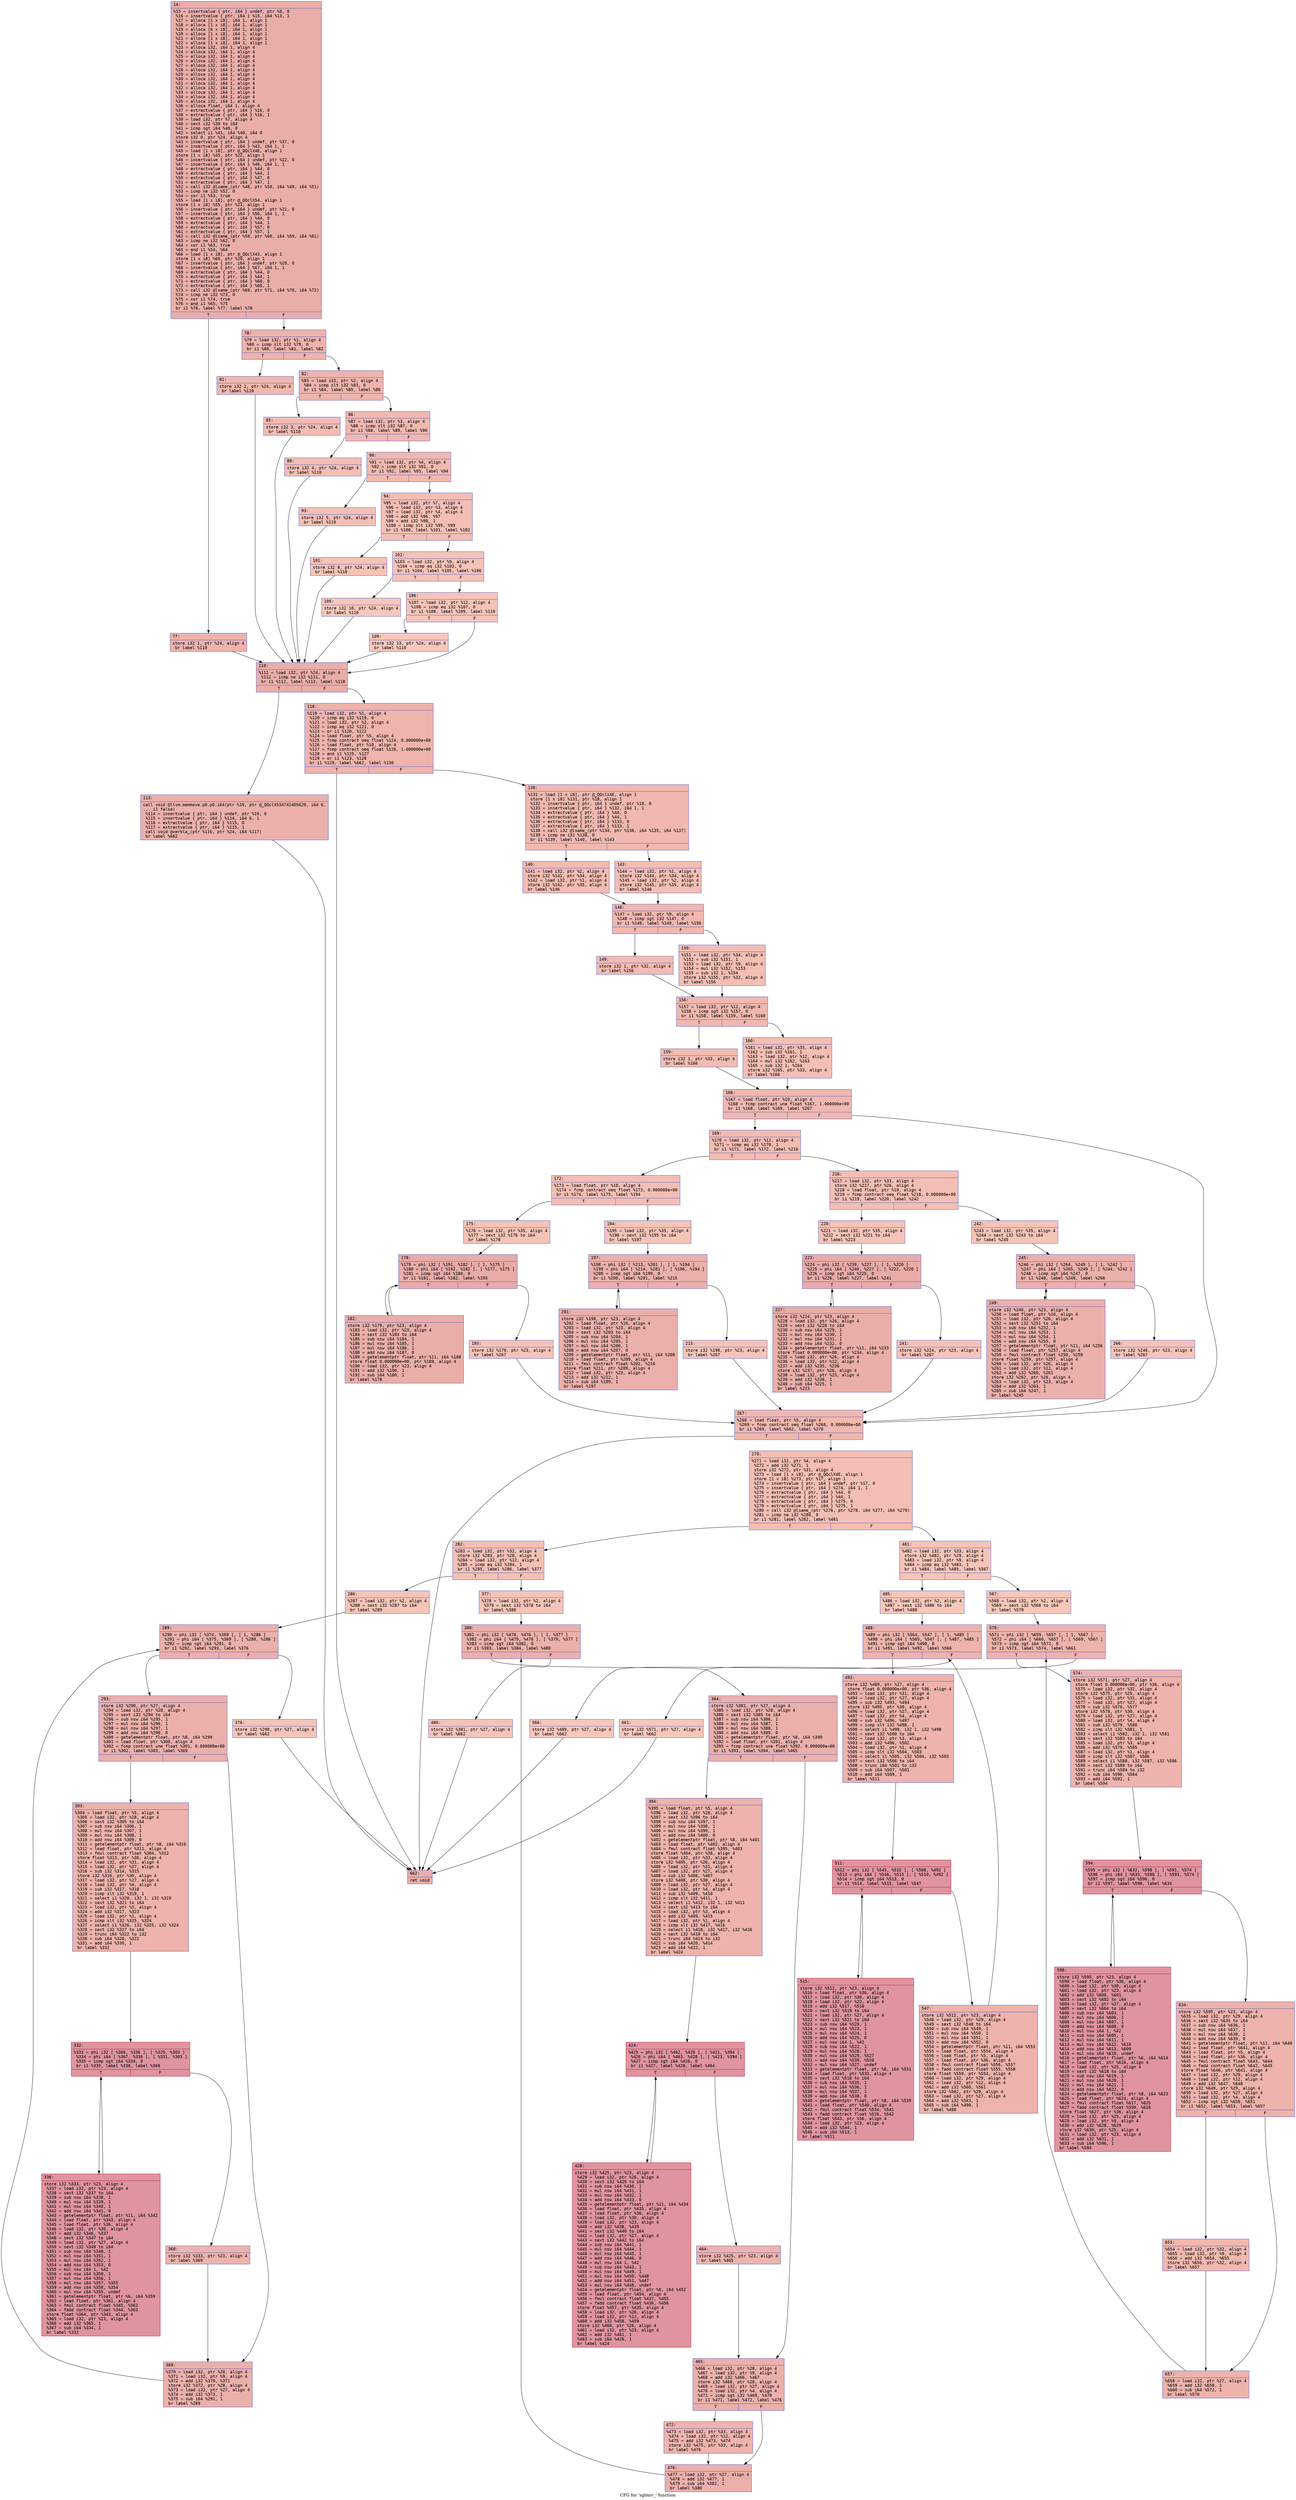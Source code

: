 digraph "CFG for 'sgbmv_' function" {
	label="CFG for 'sgbmv_' function";

	Node0x55ee103fc650 [shape=record,color="#3d50c3ff", style=filled, fillcolor="#d0473d70" fontname="Courier",label="{14:\l|  %15 = insertvalue \{ ptr, i64 \} undef, ptr %0, 0\l  %16 = insertvalue \{ ptr, i64 \} %15, i64 %13, 1\l  %17 = alloca [1 x i8], i64 1, align 1\l  %18 = alloca [1 x i8], i64 1, align 1\l  %19 = alloca [6 x i8], i64 1, align 1\l  %20 = alloca [1 x i8], i64 1, align 1\l  %21 = alloca [1 x i8], i64 1, align 1\l  %22 = alloca [1 x i8], i64 1, align 1\l  %23 = alloca i32, i64 1, align 4\l  %24 = alloca i32, i64 1, align 4\l  %25 = alloca i32, i64 1, align 4\l  %26 = alloca i32, i64 1, align 4\l  %27 = alloca i32, i64 1, align 4\l  %28 = alloca i32, i64 1, align 4\l  %29 = alloca i32, i64 1, align 4\l  %30 = alloca i32, i64 1, align 4\l  %31 = alloca i32, i64 1, align 4\l  %32 = alloca i32, i64 1, align 4\l  %33 = alloca i32, i64 1, align 4\l  %34 = alloca i32, i64 1, align 4\l  %35 = alloca i32, i64 1, align 4\l  %36 = alloca float, i64 1, align 4\l  %37 = extractvalue \{ ptr, i64 \} %16, 0\l  %38 = extractvalue \{ ptr, i64 \} %16, 1\l  %39 = load i32, ptr %7, align 4\l  %40 = sext i32 %39 to i64\l  %41 = icmp sgt i64 %40, 0\l  %42 = select i1 %41, i64 %40, i64 0\l  store i32 0, ptr %24, align 4\l  %43 = insertvalue \{ ptr, i64 \} undef, ptr %37, 0\l  %44 = insertvalue \{ ptr, i64 \} %43, i64 1, 1\l  %45 = load [1 x i8], ptr @_QQclX4E, align 1\l  store [1 x i8] %45, ptr %22, align 1\l  %46 = insertvalue \{ ptr, i64 \} undef, ptr %22, 0\l  %47 = insertvalue \{ ptr, i64 \} %46, i64 1, 1\l  %48 = extractvalue \{ ptr, i64 \} %44, 0\l  %49 = extractvalue \{ ptr, i64 \} %44, 1\l  %50 = extractvalue \{ ptr, i64 \} %47, 0\l  %51 = extractvalue \{ ptr, i64 \} %47, 1\l  %52 = call i32 @lsame_(ptr %48, ptr %50, i64 %49, i64 %51)\l  %53 = icmp ne i32 %52, 0\l  %54 = xor i1 %53, true\l  %55 = load [1 x i8], ptr @_QQclX54, align 1\l  store [1 x i8] %55, ptr %21, align 1\l  %56 = insertvalue \{ ptr, i64 \} undef, ptr %21, 0\l  %57 = insertvalue \{ ptr, i64 \} %56, i64 1, 1\l  %58 = extractvalue \{ ptr, i64 \} %44, 0\l  %59 = extractvalue \{ ptr, i64 \} %44, 1\l  %60 = extractvalue \{ ptr, i64 \} %57, 0\l  %61 = extractvalue \{ ptr, i64 \} %57, 1\l  %62 = call i32 @lsame_(ptr %58, ptr %60, i64 %59, i64 %61)\l  %63 = icmp ne i32 %62, 0\l  %64 = xor i1 %63, true\l  %65 = and i1 %54, %64\l  %66 = load [1 x i8], ptr @_QQclX43, align 1\l  store [1 x i8] %66, ptr %20, align 1\l  %67 = insertvalue \{ ptr, i64 \} undef, ptr %20, 0\l  %68 = insertvalue \{ ptr, i64 \} %67, i64 1, 1\l  %69 = extractvalue \{ ptr, i64 \} %44, 0\l  %70 = extractvalue \{ ptr, i64 \} %44, 1\l  %71 = extractvalue \{ ptr, i64 \} %68, 0\l  %72 = extractvalue \{ ptr, i64 \} %68, 1\l  %73 = call i32 @lsame_(ptr %69, ptr %71, i64 %70, i64 %72)\l  %74 = icmp ne i32 %73, 0\l  %75 = xor i1 %74, true\l  %76 = and i1 %65, %75\l  br i1 %76, label %77, label %78\l|{<s0>T|<s1>F}}"];
	Node0x55ee103fc650:s0 -> Node0x55ee10400220[tooltip="14 -> 77\nProbability 50.00%" ];
	Node0x55ee103fc650:s1 -> Node0x55ee10400270[tooltip="14 -> 78\nProbability 50.00%" ];
	Node0x55ee10400220 [shape=record,color="#3d50c3ff", style=filled, fillcolor="#d6524470" fontname="Courier",label="{77:\l|  store i32 1, ptr %24, align 4\l  br label %110\l}"];
	Node0x55ee10400220 -> Node0x55ee10400410[tooltip="77 -> 110\nProbability 100.00%" ];
	Node0x55ee10400270 [shape=record,color="#3d50c3ff", style=filled, fillcolor="#d6524470" fontname="Courier",label="{78:\l|  %79 = load i32, ptr %1, align 4\l  %80 = icmp slt i32 %79, 0\l  br i1 %80, label %81, label %82\l|{<s0>T|<s1>F}}"];
	Node0x55ee10400270:s0 -> Node0x55ee104005e0[tooltip="78 -> 81\nProbability 37.50%" ];
	Node0x55ee10400270:s1 -> Node0x55ee10400630[tooltip="78 -> 82\nProbability 62.50%" ];
	Node0x55ee104005e0 [shape=record,color="#3d50c3ff", style=filled, fillcolor="#dc5d4a70" fontname="Courier",label="{81:\l|  store i32 2, ptr %24, align 4\l  br label %110\l}"];
	Node0x55ee104005e0 -> Node0x55ee10400410[tooltip="81 -> 110\nProbability 100.00%" ];
	Node0x55ee10400630 [shape=record,color="#3d50c3ff", style=filled, fillcolor="#d8564670" fontname="Courier",label="{82:\l|  %83 = load i32, ptr %2, align 4\l  %84 = icmp slt i32 %83, 0\l  br i1 %84, label %85, label %86\l|{<s0>T|<s1>F}}"];
	Node0x55ee10400630:s0 -> Node0x55ee10400950[tooltip="82 -> 85\nProbability 37.50%" ];
	Node0x55ee10400630:s1 -> Node0x55ee104009a0[tooltip="82 -> 86\nProbability 62.50%" ];
	Node0x55ee10400950 [shape=record,color="#3d50c3ff", style=filled, fillcolor="#e1675170" fontname="Courier",label="{85:\l|  store i32 3, ptr %24, align 4\l  br label %110\l}"];
	Node0x55ee10400950 -> Node0x55ee10400410[tooltip="85 -> 110\nProbability 100.00%" ];
	Node0x55ee104009a0 [shape=record,color="#3d50c3ff", style=filled, fillcolor="#dc5d4a70" fontname="Courier",label="{86:\l|  %87 = load i32, ptr %3, align 4\l  %88 = icmp slt i32 %87, 0\l  br i1 %88, label %89, label %90\l|{<s0>T|<s1>F}}"];
	Node0x55ee104009a0:s0 -> Node0x55ee10400cc0[tooltip="86 -> 89\nProbability 37.50%" ];
	Node0x55ee104009a0:s1 -> Node0x55ee10400d10[tooltip="86 -> 90\nProbability 62.50%" ];
	Node0x55ee10400cc0 [shape=record,color="#3d50c3ff", style=filled, fillcolor="#e36c5570" fontname="Courier",label="{89:\l|  store i32 4, ptr %24, align 4\l  br label %110\l}"];
	Node0x55ee10400cc0 -> Node0x55ee10400410[tooltip="89 -> 110\nProbability 100.00%" ];
	Node0x55ee10400d10 [shape=record,color="#3d50c3ff", style=filled, fillcolor="#de614d70" fontname="Courier",label="{90:\l|  %91 = load i32, ptr %4, align 4\l  %92 = icmp slt i32 %91, 0\l  br i1 %92, label %93, label %94\l|{<s0>T|<s1>F}}"];
	Node0x55ee10400d10:s0 -> Node0x55ee10401030[tooltip="90 -> 93\nProbability 37.50%" ];
	Node0x55ee10400d10:s1 -> Node0x55ee10401080[tooltip="90 -> 94\nProbability 62.50%" ];
	Node0x55ee10401030 [shape=record,color="#3d50c3ff", style=filled, fillcolor="#e5705870" fontname="Courier",label="{93:\l|  store i32 5, ptr %24, align 4\l  br label %110\l}"];
	Node0x55ee10401030 -> Node0x55ee10400410[tooltip="93 -> 110\nProbability 100.00%" ];
	Node0x55ee10401080 [shape=record,color="#3d50c3ff", style=filled, fillcolor="#e36c5570" fontname="Courier",label="{94:\l|  %95 = load i32, ptr %7, align 4\l  %96 = load i32, ptr %3, align 4\l  %97 = load i32, ptr %4, align 4\l  %98 = add i32 %96, %97\l  %99 = add i32 %98, 1\l  %100 = icmp slt i32 %95, %99\l  br i1 %100, label %101, label %102\l|{<s0>T|<s1>F}}"];
	Node0x55ee10401080:s0 -> Node0x55ee103fe890[tooltip="94 -> 101\nProbability 50.00%" ];
	Node0x55ee10401080:s1 -> Node0x55ee103fe8e0[tooltip="94 -> 102\nProbability 50.00%" ];
	Node0x55ee103fe890 [shape=record,color="#3d50c3ff", style=filled, fillcolor="#e8765c70" fontname="Courier",label="{101:\l|  store i32 8, ptr %24, align 4\l  br label %110\l}"];
	Node0x55ee103fe890 -> Node0x55ee10400410[tooltip="101 -> 110\nProbability 100.00%" ];
	Node0x55ee103fe8e0 [shape=record,color="#3d50c3ff", style=filled, fillcolor="#e8765c70" fontname="Courier",label="{102:\l|  %103 = load i32, ptr %9, align 4\l  %104 = icmp eq i32 %103, 0\l  br i1 %104, label %105, label %106\l|{<s0>T|<s1>F}}"];
	Node0x55ee103fe8e0:s0 -> Node0x55ee103fec00[tooltip="102 -> 105\nProbability 37.50%" ];
	Node0x55ee103fe8e0:s1 -> Node0x55ee103fec50[tooltip="102 -> 106\nProbability 62.50%" ];
	Node0x55ee103fec00 [shape=record,color="#3d50c3ff", style=filled, fillcolor="#ec7f6370" fontname="Courier",label="{105:\l|  store i32 10, ptr %24, align 4\l  br label %110\l}"];
	Node0x55ee103fec00 -> Node0x55ee10400410[tooltip="105 -> 110\nProbability 100.00%" ];
	Node0x55ee103fec50 [shape=record,color="#3d50c3ff", style=filled, fillcolor="#e97a5f70" fontname="Courier",label="{106:\l|  %107 = load i32, ptr %12, align 4\l  %108 = icmp eq i32 %107, 0\l  br i1 %108, label %109, label %110\l|{<s0>T|<s1>F}}"];
	Node0x55ee103fec50:s0 -> Node0x55ee104024a0[tooltip="106 -> 109\nProbability 37.50%" ];
	Node0x55ee103fec50:s1 -> Node0x55ee10400410[tooltip="106 -> 110\nProbability 62.50%" ];
	Node0x55ee104024a0 [shape=record,color="#3d50c3ff", style=filled, fillcolor="#ed836670" fontname="Courier",label="{109:\l|  store i32 13, ptr %24, align 4\l  br label %110\l}"];
	Node0x55ee104024a0 -> Node0x55ee10400410[tooltip="109 -> 110\nProbability 100.00%" ];
	Node0x55ee10400410 [shape=record,color="#3d50c3ff", style=filled, fillcolor="#d0473d70" fontname="Courier",label="{110:\l|  %111 = load i32, ptr %24, align 4\l  %112 = icmp ne i32 %111, 0\l  br i1 %112, label %113, label %118\l|{<s0>T|<s1>F}}"];
	Node0x55ee10400410:s0 -> Node0x55ee104027c0[tooltip="110 -> 113\nProbability 62.50%" ];
	Node0x55ee10400410:s1 -> Node0x55ee10402810[tooltip="110 -> 118\nProbability 37.50%" ];
	Node0x55ee104027c0 [shape=record,color="#3d50c3ff", style=filled, fillcolor="#d24b4070" fontname="Courier",label="{113:\l|  call void @llvm.memmove.p0.p0.i64(ptr %19, ptr @_QQclX5347424D5620, i64 6,\l... i1 false)\l  %114 = insertvalue \{ ptr, i64 \} undef, ptr %19, 0\l  %115 = insertvalue \{ ptr, i64 \} %114, i64 6, 1\l  %116 = extractvalue \{ ptr, i64 \} %115, 0\l  %117 = extractvalue \{ ptr, i64 \} %115, 1\l  call void @xerbla_(ptr %116, ptr %24, i64 %117)\l  br label %662\l}"];
	Node0x55ee104027c0 -> Node0x55ee10402e10[tooltip="113 -> 662\nProbability 100.00%" ];
	Node0x55ee10402810 [shape=record,color="#3d50c3ff", style=filled, fillcolor="#d8564670" fontname="Courier",label="{118:\l|  %119 = load i32, ptr %1, align 4\l  %120 = icmp eq i32 %119, 0\l  %121 = load i32, ptr %2, align 4\l  %122 = icmp eq i32 %121, 0\l  %123 = or i1 %120, %122\l  %124 = load float, ptr %5, align 4\l  %125 = fcmp contract oeq float %124, 0.000000e+00\l  %126 = load float, ptr %10, align 4\l  %127 = fcmp contract oeq float %126, 1.000000e+00\l  %128 = and i1 %125, %127\l  %129 = or i1 %123, %128\l  br i1 %129, label %662, label %130\l|{<s0>T|<s1>F}}"];
	Node0x55ee10402810:s0 -> Node0x55ee10402e10[tooltip="118 -> 662\nProbability 50.00%" ];
	Node0x55ee10402810:s1 -> Node0x55ee104034c0[tooltip="118 -> 130\nProbability 50.00%" ];
	Node0x55ee104034c0 [shape=record,color="#3d50c3ff", style=filled, fillcolor="#dc5d4a70" fontname="Courier",label="{130:\l|  %131 = load [1 x i8], ptr @_QQclX4E, align 1\l  store [1 x i8] %131, ptr %18, align 1\l  %132 = insertvalue \{ ptr, i64 \} undef, ptr %18, 0\l  %133 = insertvalue \{ ptr, i64 \} %132, i64 1, 1\l  %134 = extractvalue \{ ptr, i64 \} %44, 0\l  %135 = extractvalue \{ ptr, i64 \} %44, 1\l  %136 = extractvalue \{ ptr, i64 \} %133, 0\l  %137 = extractvalue \{ ptr, i64 \} %133, 1\l  %138 = call i32 @lsame_(ptr %134, ptr %136, i64 %135, i64 %137)\l  %139 = icmp ne i32 %138, 0\l  br i1 %139, label %140, label %143\l|{<s0>T|<s1>F}}"];
	Node0x55ee104034c0:s0 -> Node0x55ee10403c60[tooltip="130 -> 140\nProbability 62.50%" ];
	Node0x55ee104034c0:s1 -> Node0x55ee10403cb0[tooltip="130 -> 143\nProbability 37.50%" ];
	Node0x55ee10403c60 [shape=record,color="#3d50c3ff", style=filled, fillcolor="#e1675170" fontname="Courier",label="{140:\l|  %141 = load i32, ptr %2, align 4\l  store i32 %141, ptr %34, align 4\l  %142 = load i32, ptr %1, align 4\l  store i32 %142, ptr %35, align 4\l  br label %146\l}"];
	Node0x55ee10403c60 -> Node0x55ee10403ff0[tooltip="140 -> 146\nProbability 100.00%" ];
	Node0x55ee10403cb0 [shape=record,color="#3d50c3ff", style=filled, fillcolor="#e36c5570" fontname="Courier",label="{143:\l|  %144 = load i32, ptr %1, align 4\l  store i32 %144, ptr %34, align 4\l  %145 = load i32, ptr %2, align 4\l  store i32 %145, ptr %35, align 4\l  br label %146\l}"];
	Node0x55ee10403cb0 -> Node0x55ee10403ff0[tooltip="143 -> 146\nProbability 100.00%" ];
	Node0x55ee10403ff0 [shape=record,color="#3d50c3ff", style=filled, fillcolor="#dc5d4a70" fontname="Courier",label="{146:\l|  %147 = load i32, ptr %9, align 4\l  %148 = icmp sgt i32 %147, 0\l  br i1 %148, label %149, label %150\l|{<s0>T|<s1>F}}"];
	Node0x55ee10403ff0:s0 -> Node0x55ee10404470[tooltip="146 -> 149\nProbability 62.50%" ];
	Node0x55ee10403ff0:s1 -> Node0x55ee104044c0[tooltip="146 -> 150\nProbability 37.50%" ];
	Node0x55ee10404470 [shape=record,color="#3d50c3ff", style=filled, fillcolor="#e1675170" fontname="Courier",label="{149:\l|  store i32 1, ptr %32, align 4\l  br label %156\l}"];
	Node0x55ee10404470 -> Node0x55ee10404660[tooltip="149 -> 156\nProbability 100.00%" ];
	Node0x55ee104044c0 [shape=record,color="#3d50c3ff", style=filled, fillcolor="#e36c5570" fontname="Courier",label="{150:\l|  %151 = load i32, ptr %34, align 4\l  %152 = sub i32 %151, 1\l  %153 = load i32, ptr %9, align 4\l  %154 = mul i32 %152, %153\l  %155 = sub i32 1, %154\l  store i32 %155, ptr %32, align 4\l  br label %156\l}"];
	Node0x55ee104044c0 -> Node0x55ee10404660[tooltip="150 -> 156\nProbability 100.00%" ];
	Node0x55ee10404660 [shape=record,color="#3d50c3ff", style=filled, fillcolor="#dc5d4a70" fontname="Courier",label="{156:\l|  %157 = load i32, ptr %12, align 4\l  %158 = icmp sgt i32 %157, 0\l  br i1 %158, label %159, label %160\l|{<s0>T|<s1>F}}"];
	Node0x55ee10404660:s0 -> Node0x55ee10404bf0[tooltip="156 -> 159\nProbability 62.50%" ];
	Node0x55ee10404660:s1 -> Node0x55ee10404c40[tooltip="156 -> 160\nProbability 37.50%" ];
	Node0x55ee10404bf0 [shape=record,color="#3d50c3ff", style=filled, fillcolor="#e1675170" fontname="Courier",label="{159:\l|  store i32 1, ptr %33, align 4\l  br label %166\l}"];
	Node0x55ee10404bf0 -> Node0x55ee10404de0[tooltip="159 -> 166\nProbability 100.00%" ];
	Node0x55ee10404c40 [shape=record,color="#3d50c3ff", style=filled, fillcolor="#e36c5570" fontname="Courier",label="{160:\l|  %161 = load i32, ptr %35, align 4\l  %162 = sub i32 %161, 1\l  %163 = load i32, ptr %12, align 4\l  %164 = mul i32 %162, %163\l  %165 = sub i32 1, %164\l  store i32 %165, ptr %33, align 4\l  br label %166\l}"];
	Node0x55ee10404c40 -> Node0x55ee10404de0[tooltip="160 -> 166\nProbability 100.00%" ];
	Node0x55ee10404de0 [shape=record,color="#3d50c3ff", style=filled, fillcolor="#dc5d4a70" fontname="Courier",label="{166:\l|  %167 = load float, ptr %10, align 4\l  %168 = fcmp contract une float %167, 1.000000e+00\l  br i1 %168, label %169, label %267\l|{<s0>T|<s1>F}}"];
	Node0x55ee10404de0:s0 -> Node0x55ee10405370[tooltip="166 -> 169\nProbability 62.50%" ];
	Node0x55ee10404de0:s1 -> Node0x55ee104053c0[tooltip="166 -> 267\nProbability 37.50%" ];
	Node0x55ee10405370 [shape=record,color="#3d50c3ff", style=filled, fillcolor="#e1675170" fontname="Courier",label="{169:\l|  %170 = load i32, ptr %12, align 4\l  %171 = icmp eq i32 %170, 1\l  br i1 %171, label %172, label %216\l|{<s0>T|<s1>F}}"];
	Node0x55ee10405370:s0 -> Node0x55ee104055d0[tooltip="169 -> 172\nProbability 50.00%" ];
	Node0x55ee10405370:s1 -> Node0x55ee10405620[tooltip="169 -> 216\nProbability 50.00%" ];
	Node0x55ee104055d0 [shape=record,color="#3d50c3ff", style=filled, fillcolor="#e36c5570" fontname="Courier",label="{172:\l|  %173 = load float, ptr %10, align 4\l  %174 = fcmp contract oeq float %173, 0.000000e+00\l  br i1 %174, label %175, label %194\l|{<s0>T|<s1>F}}"];
	Node0x55ee104055d0:s0 -> Node0x55ee10405830[tooltip="172 -> 175\nProbability 62.50%" ];
	Node0x55ee104055d0:s1 -> Node0x55ee10405880[tooltip="172 -> 194\nProbability 37.50%" ];
	Node0x55ee10405830 [shape=record,color="#3d50c3ff", style=filled, fillcolor="#e8765c70" fontname="Courier",label="{175:\l|  %176 = load i32, ptr %35, align 4\l  %177 = sext i32 %176 to i64\l  br label %178\l}"];
	Node0x55ee10405830 -> Node0x55ee10405a70[tooltip="175 -> 178\nProbability 100.00%" ];
	Node0x55ee10405a70 [shape=record,color="#3d50c3ff", style=filled, fillcolor="#cc403a70" fontname="Courier",label="{178:\l|  %179 = phi i32 [ %191, %182 ], [ 1, %175 ]\l  %180 = phi i64 [ %192, %182 ], [ %177, %175 ]\l  %181 = icmp sgt i64 %180, 0\l  br i1 %181, label %182, label %193\l|{<s0>T|<s1>F}}"];
	Node0x55ee10405a70:s0 -> Node0x55ee10405b30[tooltip="178 -> 182\nProbability 96.88%" ];
	Node0x55ee10405a70:s1 -> Node0x55ee10405d90[tooltip="178 -> 193\nProbability 3.12%" ];
	Node0x55ee10405b30 [shape=record,color="#3d50c3ff", style=filled, fillcolor="#d0473d70" fontname="Courier",label="{182:\l|  store i32 %179, ptr %23, align 4\l  %183 = load i32, ptr %23, align 4\l  %184 = sext i32 %183 to i64\l  %185 = sub nsw i64 %184, 1\l  %186 = mul nsw i64 %185, 1\l  %187 = mul nsw i64 %186, 1\l  %188 = add nsw i64 %187, 0\l  %189 = getelementptr float, ptr %11, i64 %188\l  store float 0.000000e+00, ptr %189, align 4\l  %190 = load i32, ptr %23, align 4\l  %191 = add i32 %190, 1\l  %192 = sub i64 %180, 1\l  br label %178\l}"];
	Node0x55ee10405b30 -> Node0x55ee10405a70[tooltip="182 -> 178\nProbability 100.00%" ];
	Node0x55ee10405d90 [shape=record,color="#3d50c3ff", style=filled, fillcolor="#e8765c70" fontname="Courier",label="{193:\l|  store i32 %179, ptr %23, align 4\l  br label %267\l}"];
	Node0x55ee10405d90 -> Node0x55ee104053c0[tooltip="193 -> 267\nProbability 100.00%" ];
	Node0x55ee10405880 [shape=record,color="#3d50c3ff", style=filled, fillcolor="#e97a5f70" fontname="Courier",label="{194:\l|  %195 = load i32, ptr %35, align 4\l  %196 = sext i32 %195 to i64\l  br label %197\l}"];
	Node0x55ee10405880 -> Node0x55ee10401610[tooltip="194 -> 197\nProbability 100.00%" ];
	Node0x55ee10401610 [shape=record,color="#3d50c3ff", style=filled, fillcolor="#d24b4070" fontname="Courier",label="{197:\l|  %198 = phi i32 [ %213, %201 ], [ 1, %194 ]\l  %199 = phi i64 [ %214, %201 ], [ %196, %194 ]\l  %200 = icmp sgt i64 %199, 0\l  br i1 %200, label %201, label %215\l|{<s0>T|<s1>F}}"];
	Node0x55ee10401610:s0 -> Node0x55ee104016d0[tooltip="197 -> 201\nProbability 96.88%" ];
	Node0x55ee10401610:s1 -> Node0x55ee10401930[tooltip="197 -> 215\nProbability 3.12%" ];
	Node0x55ee104016d0 [shape=record,color="#3d50c3ff", style=filled, fillcolor="#d24b4070" fontname="Courier",label="{201:\l|  store i32 %198, ptr %23, align 4\l  %202 = load float, ptr %10, align 4\l  %203 = load i32, ptr %23, align 4\l  %204 = sext i32 %203 to i64\l  %205 = sub nsw i64 %204, 1\l  %206 = mul nsw i64 %205, 1\l  %207 = mul nsw i64 %206, 1\l  %208 = add nsw i64 %207, 0\l  %209 = getelementptr float, ptr %11, i64 %208\l  %210 = load float, ptr %209, align 4\l  %211 = fmul contract float %202, %210\l  store float %211, ptr %209, align 4\l  %212 = load i32, ptr %23, align 4\l  %213 = add i32 %212, 1\l  %214 = sub i64 %199, 1\l  br label %197\l}"];
	Node0x55ee104016d0 -> Node0x55ee10401610[tooltip="201 -> 197\nProbability 100.00%" ];
	Node0x55ee10401930 [shape=record,color="#3d50c3ff", style=filled, fillcolor="#e97a5f70" fontname="Courier",label="{215:\l|  store i32 %198, ptr %23, align 4\l  br label %267\l}"];
	Node0x55ee10401930 -> Node0x55ee104053c0[tooltip="215 -> 267\nProbability 100.00%" ];
	Node0x55ee10405620 [shape=record,color="#3d50c3ff", style=filled, fillcolor="#e36c5570" fontname="Courier",label="{216:\l|  %217 = load i32, ptr %33, align 4\l  store i32 %217, ptr %26, align 4\l  %218 = load float, ptr %10, align 4\l  %219 = fcmp contract oeq float %218, 0.000000e+00\l  br i1 %219, label %220, label %242\l|{<s0>T|<s1>F}}"];
	Node0x55ee10405620:s0 -> Node0x55ee10408800[tooltip="216 -> 220\nProbability 62.50%" ];
	Node0x55ee10405620:s1 -> Node0x55ee10408850[tooltip="216 -> 242\nProbability 37.50%" ];
	Node0x55ee10408800 [shape=record,color="#3d50c3ff", style=filled, fillcolor="#e8765c70" fontname="Courier",label="{220:\l|  %221 = load i32, ptr %35, align 4\l  %222 = sext i32 %221 to i64\l  br label %223\l}"];
	Node0x55ee10408800 -> Node0x55ee10408a40[tooltip="220 -> 223\nProbability 100.00%" ];
	Node0x55ee10408a40 [shape=record,color="#3d50c3ff", style=filled, fillcolor="#cc403a70" fontname="Courier",label="{223:\l|  %224 = phi i32 [ %239, %227 ], [ 1, %220 ]\l  %225 = phi i64 [ %240, %227 ], [ %222, %220 ]\l  %226 = icmp sgt i64 %225, 0\l  br i1 %226, label %227, label %241\l|{<s0>T|<s1>F}}"];
	Node0x55ee10408a40:s0 -> Node0x55ee10408b00[tooltip="223 -> 227\nProbability 96.88%" ];
	Node0x55ee10408a40:s1 -> Node0x55ee10408d60[tooltip="223 -> 241\nProbability 3.12%" ];
	Node0x55ee10408b00 [shape=record,color="#3d50c3ff", style=filled, fillcolor="#d0473d70" fontname="Courier",label="{227:\l|  store i32 %224, ptr %23, align 4\l  %228 = load i32, ptr %26, align 4\l  %229 = sext i32 %228 to i64\l  %230 = sub nsw i64 %229, 1\l  %231 = mul nsw i64 %230, 1\l  %232 = mul nsw i64 %231, 1\l  %233 = add nsw i64 %232, 0\l  %234 = getelementptr float, ptr %11, i64 %233\l  store float 0.000000e+00, ptr %234, align 4\l  %235 = load i32, ptr %26, align 4\l  %236 = load i32, ptr %12, align 4\l  %237 = add i32 %235, %236\l  store i32 %237, ptr %26, align 4\l  %238 = load i32, ptr %23, align 4\l  %239 = add i32 %238, 1\l  %240 = sub i64 %225, 1\l  br label %223\l}"];
	Node0x55ee10408b00 -> Node0x55ee10408a40[tooltip="227 -> 223\nProbability 100.00%" ];
	Node0x55ee10408d60 [shape=record,color="#3d50c3ff", style=filled, fillcolor="#e8765c70" fontname="Courier",label="{241:\l|  store i32 %224, ptr %23, align 4\l  br label %267\l}"];
	Node0x55ee10408d60 -> Node0x55ee104053c0[tooltip="241 -> 267\nProbability 100.00%" ];
	Node0x55ee10408850 [shape=record,color="#3d50c3ff", style=filled, fillcolor="#e97a5f70" fontname="Courier",label="{242:\l|  %243 = load i32, ptr %35, align 4\l  %244 = sext i32 %243 to i64\l  br label %245\l}"];
	Node0x55ee10408850 -> Node0x55ee104099b0[tooltip="242 -> 245\nProbability 100.00%" ];
	Node0x55ee104099b0 [shape=record,color="#3d50c3ff", style=filled, fillcolor="#d24b4070" fontname="Courier",label="{245:\l|  %246 = phi i32 [ %264, %249 ], [ 1, %242 ]\l  %247 = phi i64 [ %265, %249 ], [ %244, %242 ]\l  %248 = icmp sgt i64 %247, 0\l  br i1 %248, label %249, label %266\l|{<s0>T|<s1>F}}"];
	Node0x55ee104099b0:s0 -> Node0x55ee10409a70[tooltip="245 -> 249\nProbability 96.88%" ];
	Node0x55ee104099b0:s1 -> Node0x55ee10409cd0[tooltip="245 -> 266\nProbability 3.12%" ];
	Node0x55ee10409a70 [shape=record,color="#3d50c3ff", style=filled, fillcolor="#d24b4070" fontname="Courier",label="{249:\l|  store i32 %246, ptr %23, align 4\l  %250 = load float, ptr %10, align 4\l  %251 = load i32, ptr %26, align 4\l  %252 = sext i32 %251 to i64\l  %253 = sub nsw i64 %252, 1\l  %254 = mul nsw i64 %253, 1\l  %255 = mul nsw i64 %254, 1\l  %256 = add nsw i64 %255, 0\l  %257 = getelementptr float, ptr %11, i64 %256\l  %258 = load float, ptr %257, align 4\l  %259 = fmul contract float %250, %258\l  store float %259, ptr %257, align 4\l  %260 = load i32, ptr %26, align 4\l  %261 = load i32, ptr %12, align 4\l  %262 = add i32 %260, %261\l  store i32 %262, ptr %26, align 4\l  %263 = load i32, ptr %23, align 4\l  %264 = add i32 %263, 1\l  %265 = sub i64 %247, 1\l  br label %245\l}"];
	Node0x55ee10409a70 -> Node0x55ee104099b0[tooltip="249 -> 245\nProbability 100.00%" ];
	Node0x55ee10409cd0 [shape=record,color="#3d50c3ff", style=filled, fillcolor="#e97a5f70" fontname="Courier",label="{266:\l|  store i32 %246, ptr %23, align 4\l  br label %267\l}"];
	Node0x55ee10409cd0 -> Node0x55ee104053c0[tooltip="266 -> 267\nProbability 100.00%" ];
	Node0x55ee104053c0 [shape=record,color="#3d50c3ff", style=filled, fillcolor="#dc5d4a70" fontname="Courier",label="{267:\l|  %268 = load float, ptr %5, align 4\l  %269 = fcmp contract oeq float %268, 0.000000e+00\l  br i1 %269, label %662, label %270\l|{<s0>T|<s1>F}}"];
	Node0x55ee104053c0:s0 -> Node0x55ee10402e10[tooltip="267 -> 662\nProbability 62.50%" ];
	Node0x55ee104053c0:s1 -> Node0x55ee1040aad0[tooltip="267 -> 270\nProbability 37.50%" ];
	Node0x55ee1040aad0 [shape=record,color="#3d50c3ff", style=filled, fillcolor="#e36c5570" fontname="Courier",label="{270:\l|  %271 = load i32, ptr %4, align 4\l  %272 = add i32 %271, 1\l  store i32 %272, ptr %31, align 4\l  %273 = load [1 x i8], ptr @_QQclX4E, align 1\l  store [1 x i8] %273, ptr %17, align 1\l  %274 = insertvalue \{ ptr, i64 \} undef, ptr %17, 0\l  %275 = insertvalue \{ ptr, i64 \} %274, i64 1, 1\l  %276 = extractvalue \{ ptr, i64 \} %44, 0\l  %277 = extractvalue \{ ptr, i64 \} %44, 1\l  %278 = extractvalue \{ ptr, i64 \} %275, 0\l  %279 = extractvalue \{ ptr, i64 \} %275, 1\l  %280 = call i32 @lsame_(ptr %276, ptr %278, i64 %277, i64 %279)\l  %281 = icmp ne i32 %280, 0\l  br i1 %281, label %282, label %481\l|{<s0>T|<s1>F}}"];
	Node0x55ee1040aad0:s0 -> Node0x55ee1040b420[tooltip="270 -> 282\nProbability 62.50%" ];
	Node0x55ee1040aad0:s1 -> Node0x55ee1040b470[tooltip="270 -> 481\nProbability 37.50%" ];
	Node0x55ee1040b420 [shape=record,color="#3d50c3ff", style=filled, fillcolor="#e5705870" fontname="Courier",label="{282:\l|  %283 = load i32, ptr %32, align 4\l  store i32 %283, ptr %28, align 4\l  %284 = load i32, ptr %12, align 4\l  %285 = icmp eq i32 %284, 1\l  br i1 %285, label %286, label %377\l|{<s0>T|<s1>F}}"];
	Node0x55ee1040b420:s0 -> Node0x55ee1040b7a0[tooltip="282 -> 286\nProbability 50.00%" ];
	Node0x55ee1040b420:s1 -> Node0x55ee1040b7f0[tooltip="282 -> 377\nProbability 50.00%" ];
	Node0x55ee1040b7a0 [shape=record,color="#3d50c3ff", style=filled, fillcolor="#e97a5f70" fontname="Courier",label="{286:\l|  %287 = load i32, ptr %2, align 4\l  %288 = sext i32 %287 to i64\l  br label %289\l}"];
	Node0x55ee1040b7a0 -> Node0x55ee1040b9e0[tooltip="286 -> 289\nProbability 100.00%" ];
	Node0x55ee1040b9e0 [shape=record,color="#3d50c3ff", style=filled, fillcolor="#d24b4070" fontname="Courier",label="{289:\l|  %290 = phi i32 [ %374, %369 ], [ 1, %286 ]\l  %291 = phi i64 [ %375, %369 ], [ %288, %286 ]\l  %292 = icmp sgt i64 %291, 0\l  br i1 %292, label %293, label %376\l|{<s0>T|<s1>F}}"];
	Node0x55ee1040b9e0:s0 -> Node0x55ee1040bd00[tooltip="289 -> 293\nProbability 96.88%" ];
	Node0x55ee1040b9e0:s1 -> Node0x55ee1040bd50[tooltip="289 -> 376\nProbability 3.12%" ];
	Node0x55ee1040bd00 [shape=record,color="#3d50c3ff", style=filled, fillcolor="#d24b4070" fontname="Courier",label="{293:\l|  store i32 %290, ptr %27, align 4\l  %294 = load i32, ptr %28, align 4\l  %295 = sext i32 %294 to i64\l  %296 = sub nsw i64 %295, 1\l  %297 = mul nsw i64 %296, 1\l  %298 = mul nsw i64 %297, 1\l  %299 = add nsw i64 %298, 0\l  %300 = getelementptr float, ptr %8, i64 %299\l  %301 = load float, ptr %300, align 4\l  %302 = fcmp contract une float %301, 0.000000e+00\l  br i1 %302, label %303, label %369\l|{<s0>T|<s1>F}}"];
	Node0x55ee1040bd00:s0 -> Node0x55ee1040c3d0[tooltip="293 -> 303\nProbability 62.50%" ];
	Node0x55ee1040bd00:s1 -> Node0x55ee1040baa0[tooltip="293 -> 369\nProbability 37.50%" ];
	Node0x55ee1040c3d0 [shape=record,color="#3d50c3ff", style=filled, fillcolor="#d6524470" fontname="Courier",label="{303:\l|  %304 = load float, ptr %5, align 4\l  %305 = load i32, ptr %28, align 4\l  %306 = sext i32 %305 to i64\l  %307 = sub nsw i64 %306, 1\l  %308 = mul nsw i64 %307, 1\l  %309 = mul nsw i64 %308, 1\l  %310 = add nsw i64 %309, 0\l  %311 = getelementptr float, ptr %8, i64 %310\l  %312 = load float, ptr %311, align 4\l  %313 = fmul contract float %304, %312\l  store float %313, ptr %36, align 4\l  %314 = load i32, ptr %31, align 4\l  %315 = load i32, ptr %27, align 4\l  %316 = sub i32 %314, %315\l  store i32 %316, ptr %30, align 4\l  %317 = load i32, ptr %27, align 4\l  %318 = load i32, ptr %4, align 4\l  %319 = sub i32 %317, %318\l  %320 = icmp slt i32 %319, 1\l  %321 = select i1 %320, i32 1, i32 %319\l  %322 = sext i32 %321 to i64\l  %323 = load i32, ptr %3, align 4\l  %324 = add i32 %317, %323\l  %325 = load i32, ptr %1, align 4\l  %326 = icmp slt i32 %325, %324\l  %327 = select i1 %326, i32 %325, i32 %324\l  %328 = sext i32 %327 to i64\l  %329 = trunc i64 %322 to i32\l  %330 = sub i64 %328, %322\l  %331 = add i64 %330, 1\l  br label %332\l}"];
	Node0x55ee1040c3d0 -> Node0x55ee1040d510[tooltip="303 -> 332\nProbability 100.00%" ];
	Node0x55ee1040d510 [shape=record,color="#b70d28ff", style=filled, fillcolor="#b70d2870" fontname="Courier",label="{332:\l|  %333 = phi i32 [ %366, %336 ], [ %329, %303 ]\l  %334 = phi i64 [ %367, %336 ], [ %331, %303 ]\l  %335 = icmp sgt i64 %334, 0\l  br i1 %335, label %336, label %368\l|{<s0>T|<s1>F}}"];
	Node0x55ee1040d510:s0 -> Node0x55ee1040d5d0[tooltip="332 -> 336\nProbability 96.88%" ];
	Node0x55ee1040d510:s1 -> Node0x55ee1040d8a0[tooltip="332 -> 368\nProbability 3.12%" ];
	Node0x55ee1040d5d0 [shape=record,color="#b70d28ff", style=filled, fillcolor="#b70d2870" fontname="Courier",label="{336:\l|  store i32 %333, ptr %23, align 4\l  %337 = load i32, ptr %23, align 4\l  %338 = sext i32 %337 to i64\l  %339 = sub nsw i64 %338, 1\l  %340 = mul nsw i64 %339, 1\l  %341 = mul nsw i64 %340, 1\l  %342 = add nsw i64 %341, 0\l  %343 = getelementptr float, ptr %11, i64 %342\l  %344 = load float, ptr %343, align 4\l  %345 = load float, ptr %36, align 4\l  %346 = load i32, ptr %30, align 4\l  %347 = add i32 %346, %337\l  %348 = sext i32 %347 to i64\l  %349 = load i32, ptr %27, align 4\l  %350 = sext i32 %349 to i64\l  %351 = sub nsw i64 %348, 1\l  %352 = mul nsw i64 %351, 1\l  %353 = mul nsw i64 %352, 1\l  %354 = add nsw i64 %353, 0\l  %355 = mul nsw i64 1, %42\l  %356 = sub nsw i64 %350, 1\l  %357 = mul nsw i64 %356, 1\l  %358 = mul nsw i64 %357, %355\l  %359 = add nsw i64 %358, %354\l  %360 = mul nsw i64 %355, undef\l  %361 = getelementptr float, ptr %6, i64 %359\l  %362 = load float, ptr %361, align 4\l  %363 = fmul contract float %345, %362\l  %364 = fadd contract float %344, %363\l  store float %364, ptr %343, align 4\l  %365 = load i32, ptr %23, align 4\l  %366 = add i32 %365, 1\l  %367 = sub i64 %334, 1\l  br label %332\l}"];
	Node0x55ee1040d5d0 -> Node0x55ee1040d510[tooltip="336 -> 332\nProbability 100.00%" ];
	Node0x55ee1040d8a0 [shape=record,color="#3d50c3ff", style=filled, fillcolor="#d6524470" fontname="Courier",label="{368:\l|  store i32 %333, ptr %23, align 4\l  br label %369\l}"];
	Node0x55ee1040d8a0 -> Node0x55ee1040baa0[tooltip="368 -> 369\nProbability 100.00%" ];
	Node0x55ee1040baa0 [shape=record,color="#3d50c3ff", style=filled, fillcolor="#d24b4070" fontname="Courier",label="{369:\l|  %370 = load i32, ptr %28, align 4\l  %371 = load i32, ptr %9, align 4\l  %372 = add i32 %370, %371\l  store i32 %372, ptr %28, align 4\l  %373 = load i32, ptr %27, align 4\l  %374 = add i32 %373, 1\l  %375 = sub i64 %291, 1\l  br label %289\l}"];
	Node0x55ee1040baa0 -> Node0x55ee1040b9e0[tooltip="369 -> 289\nProbability 100.00%" ];
	Node0x55ee1040bd50 [shape=record,color="#3d50c3ff", style=filled, fillcolor="#e97a5f70" fontname="Courier",label="{376:\l|  store i32 %290, ptr %27, align 4\l  br label %662\l}"];
	Node0x55ee1040bd50 -> Node0x55ee10402e10[tooltip="376 -> 662\nProbability 100.00%" ];
	Node0x55ee1040b7f0 [shape=record,color="#3d50c3ff", style=filled, fillcolor="#e97a5f70" fontname="Courier",label="{377:\l|  %378 = load i32, ptr %2, align 4\l  %379 = sext i32 %378 to i64\l  br label %380\l}"];
	Node0x55ee1040b7f0 -> Node0x55ee1040f3a0[tooltip="377 -> 380\nProbability 100.00%" ];
	Node0x55ee1040f3a0 [shape=record,color="#3d50c3ff", style=filled, fillcolor="#d24b4070" fontname="Courier",label="{380:\l|  %381 = phi i32 [ %478, %476 ], [ 1, %377 ]\l  %382 = phi i64 [ %479, %476 ], [ %379, %377 ]\l  %383 = icmp sgt i64 %382, 0\l  br i1 %383, label %384, label %480\l|{<s0>T|<s1>F}}"];
	Node0x55ee1040f3a0:s0 -> Node0x55ee104064b0[tooltip="380 -> 384\nProbability 96.88%" ];
	Node0x55ee1040f3a0:s1 -> Node0x55ee10406500[tooltip="380 -> 480\nProbability 3.12%" ];
	Node0x55ee104064b0 [shape=record,color="#3d50c3ff", style=filled, fillcolor="#d24b4070" fontname="Courier",label="{384:\l|  store i32 %381, ptr %27, align 4\l  %385 = load i32, ptr %28, align 4\l  %386 = sext i32 %385 to i64\l  %387 = sub nsw i64 %386, 1\l  %388 = mul nsw i64 %387, 1\l  %389 = mul nsw i64 %388, 1\l  %390 = add nsw i64 %389, 0\l  %391 = getelementptr float, ptr %8, i64 %390\l  %392 = load float, ptr %391, align 4\l  %393 = fcmp contract une float %392, 0.000000e+00\l  br i1 %393, label %394, label %465\l|{<s0>T|<s1>F}}"];
	Node0x55ee104064b0:s0 -> Node0x55ee10406b80[tooltip="384 -> 394\nProbability 62.50%" ];
	Node0x55ee104064b0:s1 -> Node0x55ee10406bd0[tooltip="384 -> 465\nProbability 37.50%" ];
	Node0x55ee10406b80 [shape=record,color="#3d50c3ff", style=filled, fillcolor="#d6524470" fontname="Courier",label="{394:\l|  %395 = load float, ptr %5, align 4\l  %396 = load i32, ptr %28, align 4\l  %397 = sext i32 %396 to i64\l  %398 = sub nsw i64 %397, 1\l  %399 = mul nsw i64 %398, 1\l  %400 = mul nsw i64 %399, 1\l  %401 = add nsw i64 %400, 0\l  %402 = getelementptr float, ptr %8, i64 %401\l  %403 = load float, ptr %402, align 4\l  %404 = fmul contract float %395, %403\l  store float %404, ptr %36, align 4\l  %405 = load i32, ptr %33, align 4\l  store i32 %405, ptr %26, align 4\l  %406 = load i32, ptr %31, align 4\l  %407 = load i32, ptr %27, align 4\l  %408 = sub i32 %406, %407\l  store i32 %408, ptr %30, align 4\l  %409 = load i32, ptr %27, align 4\l  %410 = load i32, ptr %4, align 4\l  %411 = sub i32 %409, %410\l  %412 = icmp slt i32 %411, 1\l  %413 = select i1 %412, i32 1, i32 %411\l  %414 = sext i32 %413 to i64\l  %415 = load i32, ptr %3, align 4\l  %416 = add i32 %409, %415\l  %417 = load i32, ptr %1, align 4\l  %418 = icmp slt i32 %417, %416\l  %419 = select i1 %418, i32 %417, i32 %416\l  %420 = sext i32 %419 to i64\l  %421 = trunc i64 %414 to i32\l  %422 = sub i64 %420, %414\l  %423 = add i64 %422, 1\l  br label %424\l}"];
	Node0x55ee10406b80 -> Node0x55ee10407e30[tooltip="394 -> 424\nProbability 100.00%" ];
	Node0x55ee10407e30 [shape=record,color="#b70d28ff", style=filled, fillcolor="#b70d2870" fontname="Courier",label="{424:\l|  %425 = phi i32 [ %462, %428 ], [ %421, %394 ]\l  %426 = phi i64 [ %463, %428 ], [ %423, %394 ]\l  %427 = icmp sgt i64 %426, 0\l  br i1 %427, label %428, label %464\l|{<s0>T|<s1>F}}"];
	Node0x55ee10407e30:s0 -> Node0x55ee10407ef0[tooltip="424 -> 428\nProbability 96.88%" ];
	Node0x55ee10407e30:s1 -> Node0x55ee10408150[tooltip="424 -> 464\nProbability 3.12%" ];
	Node0x55ee10407ef0 [shape=record,color="#b70d28ff", style=filled, fillcolor="#b70d2870" fontname="Courier",label="{428:\l|  store i32 %425, ptr %23, align 4\l  %429 = load i32, ptr %26, align 4\l  %430 = sext i32 %429 to i64\l  %431 = sub nsw i64 %430, 1\l  %432 = mul nsw i64 %431, 1\l  %433 = mul nsw i64 %432, 1\l  %434 = add nsw i64 %433, 0\l  %435 = getelementptr float, ptr %11, i64 %434\l  %436 = load float, ptr %435, align 4\l  %437 = load float, ptr %36, align 4\l  %438 = load i32, ptr %30, align 4\l  %439 = load i32, ptr %23, align 4\l  %440 = add i32 %438, %439\l  %441 = sext i32 %440 to i64\l  %442 = load i32, ptr %27, align 4\l  %443 = sext i32 %442 to i64\l  %444 = sub nsw i64 %441, 1\l  %445 = mul nsw i64 %444, 1\l  %446 = mul nsw i64 %445, 1\l  %447 = add nsw i64 %446, 0\l  %448 = mul nsw i64 1, %42\l  %449 = sub nsw i64 %443, 1\l  %450 = mul nsw i64 %449, 1\l  %451 = mul nsw i64 %450, %448\l  %452 = add nsw i64 %451, %447\l  %453 = mul nsw i64 %448, undef\l  %454 = getelementptr float, ptr %6, i64 %452\l  %455 = load float, ptr %454, align 4\l  %456 = fmul contract float %437, %455\l  %457 = fadd contract float %436, %456\l  store float %457, ptr %435, align 4\l  %458 = load i32, ptr %26, align 4\l  %459 = load i32, ptr %12, align 4\l  %460 = add i32 %458, %459\l  store i32 %460, ptr %26, align 4\l  %461 = load i32, ptr %23, align 4\l  %462 = add i32 %461, 1\l  %463 = sub i64 %426, 1\l  br label %424\l}"];
	Node0x55ee10407ef0 -> Node0x55ee10407e30[tooltip="428 -> 424\nProbability 100.00%" ];
	Node0x55ee10408150 [shape=record,color="#3d50c3ff", style=filled, fillcolor="#d6524470" fontname="Courier",label="{464:\l|  store i32 %425, ptr %23, align 4\l  br label %465\l}"];
	Node0x55ee10408150 -> Node0x55ee10406bd0[tooltip="464 -> 465\nProbability 100.00%" ];
	Node0x55ee10406bd0 [shape=record,color="#3d50c3ff", style=filled, fillcolor="#d24b4070" fontname="Courier",label="{465:\l|  %466 = load i32, ptr %28, align 4\l  %467 = load i32, ptr %9, align 4\l  %468 = add i32 %466, %467\l  store i32 %468, ptr %28, align 4\l  %469 = load i32, ptr %27, align 4\l  %470 = load i32, ptr %4, align 4\l  %471 = icmp sgt i32 %469, %470\l  br i1 %471, label %472, label %476\l|{<s0>T|<s1>F}}"];
	Node0x55ee10406bd0:s0 -> Node0x55ee10408470[tooltip="465 -> 472\nProbability 50.00%" ];
	Node0x55ee10406bd0:s1 -> Node0x55ee1040f460[tooltip="465 -> 476\nProbability 50.00%" ];
	Node0x55ee10408470 [shape=record,color="#3d50c3ff", style=filled, fillcolor="#d8564670" fontname="Courier",label="{472:\l|  %473 = load i32, ptr %33, align 4\l  %474 = load i32, ptr %12, align 4\l  %475 = add i32 %473, %474\l  store i32 %475, ptr %33, align 4\l  br label %476\l}"];
	Node0x55ee10408470 -> Node0x55ee1040f460[tooltip="472 -> 476\nProbability 100.00%" ];
	Node0x55ee1040f460 [shape=record,color="#3d50c3ff", style=filled, fillcolor="#d24b4070" fontname="Courier",label="{476:\l|  %477 = load i32, ptr %27, align 4\l  %478 = add i32 %477, 1\l  %479 = sub i64 %382, 1\l  br label %380\l}"];
	Node0x55ee1040f460 -> Node0x55ee1040f3a0[tooltip="476 -> 380\nProbability 100.00%" ];
	Node0x55ee10406500 [shape=record,color="#3d50c3ff", style=filled, fillcolor="#e97a5f70" fontname="Courier",label="{480:\l|  store i32 %381, ptr %27, align 4\l  br label %662\l}"];
	Node0x55ee10406500 -> Node0x55ee10402e10[tooltip="480 -> 662\nProbability 100.00%" ];
	Node0x55ee1040b470 [shape=record,color="#3d50c3ff", style=filled, fillcolor="#e97a5f70" fontname="Courier",label="{481:\l|  %482 = load i32, ptr %33, align 4\l  store i32 %482, ptr %29, align 4\l  %483 = load i32, ptr %9, align 4\l  %484 = icmp eq i32 %483, 1\l  br i1 %484, label %485, label %567\l|{<s0>T|<s1>F}}"];
	Node0x55ee1040b470:s0 -> Node0x55ee10415740[tooltip="481 -> 485\nProbability 50.00%" ];
	Node0x55ee1040b470:s1 -> Node0x55ee10415790[tooltip="481 -> 567\nProbability 50.00%" ];
	Node0x55ee10415740 [shape=record,color="#3d50c3ff", style=filled, fillcolor="#ec7f6370" fontname="Courier",label="{485:\l|  %486 = load i32, ptr %2, align 4\l  %487 = sext i32 %486 to i64\l  br label %488\l}"];
	Node0x55ee10415740 -> Node0x55ee10415980[tooltip="485 -> 488\nProbability 100.00%" ];
	Node0x55ee10415980 [shape=record,color="#3d50c3ff", style=filled, fillcolor="#d6524470" fontname="Courier",label="{488:\l|  %489 = phi i32 [ %564, %547 ], [ 1, %485 ]\l  %490 = phi i64 [ %565, %547 ], [ %487, %485 ]\l  %491 = icmp sgt i64 %490, 0\l  br i1 %491, label %492, label %566\l|{<s0>T|<s1>F}}"];
	Node0x55ee10415980:s0 -> Node0x55ee10415ca0[tooltip="488 -> 492\nProbability 96.88%" ];
	Node0x55ee10415980:s1 -> Node0x55ee10415cf0[tooltip="488 -> 566\nProbability 3.12%" ];
	Node0x55ee10415ca0 [shape=record,color="#3d50c3ff", style=filled, fillcolor="#d6524470" fontname="Courier",label="{492:\l|  store i32 %489, ptr %27, align 4\l  store float 0.000000e+00, ptr %36, align 4\l  %493 = load i32, ptr %31, align 4\l  %494 = load i32, ptr %27, align 4\l  %495 = sub i32 %493, %494\l  store i32 %495, ptr %30, align 4\l  %496 = load i32, ptr %27, align 4\l  %497 = load i32, ptr %4, align 4\l  %498 = sub i32 %496, %497\l  %499 = icmp slt i32 %498, 1\l  %500 = select i1 %499, i32 1, i32 %498\l  %501 = sext i32 %500 to i64\l  %502 = load i32, ptr %3, align 4\l  %503 = add i32 %496, %502\l  %504 = load i32, ptr %1, align 4\l  %505 = icmp slt i32 %504, %503\l  %506 = select i1 %505, i32 %504, i32 %503\l  %507 = sext i32 %506 to i64\l  %508 = trunc i64 %501 to i32\l  %509 = sub i64 %507, %501\l  %510 = add i64 %509, 1\l  br label %511\l}"];
	Node0x55ee10415ca0 -> Node0x55ee10416970[tooltip="492 -> 511\nProbability 100.00%" ];
	Node0x55ee10416970 [shape=record,color="#b70d28ff", style=filled, fillcolor="#b70d2870" fontname="Courier",label="{511:\l|  %512 = phi i32 [ %545, %515 ], [ %508, %492 ]\l  %513 = phi i64 [ %546, %515 ], [ %510, %492 ]\l  %514 = icmp sgt i64 %513, 0\l  br i1 %514, label %515, label %547\l|{<s0>T|<s1>F}}"];
	Node0x55ee10416970:s0 -> Node0x55ee10416a30[tooltip="511 -> 515\nProbability 96.88%" ];
	Node0x55ee10416970:s1 -> Node0x55ee10415a40[tooltip="511 -> 547\nProbability 3.12%" ];
	Node0x55ee10416a30 [shape=record,color="#b70d28ff", style=filled, fillcolor="#b70d2870" fontname="Courier",label="{515:\l|  store i32 %512, ptr %23, align 4\l  %516 = load float, ptr %36, align 4\l  %517 = load i32, ptr %30, align 4\l  %518 = load i32, ptr %23, align 4\l  %519 = add i32 %517, %518\l  %520 = sext i32 %519 to i64\l  %521 = load i32, ptr %27, align 4\l  %522 = sext i32 %521 to i64\l  %523 = sub nsw i64 %520, 1\l  %524 = mul nsw i64 %523, 1\l  %525 = mul nsw i64 %524, 1\l  %526 = add nsw i64 %525, 0\l  %527 = mul nsw i64 1, %42\l  %528 = sub nsw i64 %522, 1\l  %529 = mul nsw i64 %528, 1\l  %530 = mul nsw i64 %529, %527\l  %531 = add nsw i64 %530, %526\l  %532 = mul nsw i64 %527, undef\l  %533 = getelementptr float, ptr %6, i64 %531\l  %534 = load float, ptr %533, align 4\l  %535 = sext i32 %518 to i64\l  %536 = sub nsw i64 %535, 1\l  %537 = mul nsw i64 %536, 1\l  %538 = mul nsw i64 %537, 1\l  %539 = add nsw i64 %538, 0\l  %540 = getelementptr float, ptr %8, i64 %539\l  %541 = load float, ptr %540, align 4\l  %542 = fmul contract float %534, %541\l  %543 = fadd contract float %516, %542\l  store float %543, ptr %36, align 4\l  %544 = load i32, ptr %23, align 4\l  %545 = add i32 %544, 1\l  %546 = sub i64 %513, 1\l  br label %511\l}"];
	Node0x55ee10416a30 -> Node0x55ee10416970[tooltip="515 -> 511\nProbability 100.00%" ];
	Node0x55ee10415a40 [shape=record,color="#3d50c3ff", style=filled, fillcolor="#d6524470" fontname="Courier",label="{547:\l|  store i32 %512, ptr %23, align 4\l  %548 = load i32, ptr %29, align 4\l  %549 = sext i32 %548 to i64\l  %550 = sub nsw i64 %549, 1\l  %551 = mul nsw i64 %550, 1\l  %552 = mul nsw i64 %551, 1\l  %553 = add nsw i64 %552, 0\l  %554 = getelementptr float, ptr %11, i64 %553\l  %555 = load float, ptr %554, align 4\l  %556 = load float, ptr %5, align 4\l  %557 = load float, ptr %36, align 4\l  %558 = fmul contract float %556, %557\l  %559 = fadd contract float %555, %558\l  store float %559, ptr %554, align 4\l  %560 = load i32, ptr %29, align 4\l  %561 = load i32, ptr %12, align 4\l  %562 = add i32 %560, %561\l  store i32 %562, ptr %29, align 4\l  %563 = load i32, ptr %27, align 4\l  %564 = add i32 %563, 1\l  %565 = sub i64 %490, 1\l  br label %488\l}"];
	Node0x55ee10415a40 -> Node0x55ee10415980[tooltip="547 -> 488\nProbability 100.00%" ];
	Node0x55ee10415cf0 [shape=record,color="#3d50c3ff", style=filled, fillcolor="#ec7f6370" fontname="Courier",label="{566:\l|  store i32 %489, ptr %27, align 4\l  br label %662\l}"];
	Node0x55ee10415cf0 -> Node0x55ee10402e10[tooltip="566 -> 662\nProbability 100.00%" ];
	Node0x55ee10415790 [shape=record,color="#3d50c3ff", style=filled, fillcolor="#ec7f6370" fontname="Courier",label="{567:\l|  %568 = load i32, ptr %2, align 4\l  %569 = sext i32 %568 to i64\l  br label %570\l}"];
	Node0x55ee10415790 -> Node0x55ee10418da0[tooltip="567 -> 570\nProbability 100.00%" ];
	Node0x55ee10418da0 [shape=record,color="#3d50c3ff", style=filled, fillcolor="#d6524470" fontname="Courier",label="{570:\l|  %571 = phi i32 [ %659, %657 ], [ 1, %567 ]\l  %572 = phi i64 [ %660, %657 ], [ %569, %567 ]\l  %573 = icmp sgt i64 %572, 0\l  br i1 %573, label %574, label %661\l|{<s0>T|<s1>F}}"];
	Node0x55ee10418da0:s0 -> Node0x55ee104190c0[tooltip="570 -> 574\nProbability 96.88%" ];
	Node0x55ee10418da0:s1 -> Node0x55ee10419110[tooltip="570 -> 661\nProbability 3.12%" ];
	Node0x55ee104190c0 [shape=record,color="#3d50c3ff", style=filled, fillcolor="#d6524470" fontname="Courier",label="{574:\l|  store i32 %571, ptr %27, align 4\l  store float 0.000000e+00, ptr %36, align 4\l  %575 = load i32, ptr %32, align 4\l  store i32 %575, ptr %25, align 4\l  %576 = load i32, ptr %31, align 4\l  %577 = load i32, ptr %27, align 4\l  %578 = sub i32 %576, %577\l  store i32 %578, ptr %30, align 4\l  %579 = load i32, ptr %27, align 4\l  %580 = load i32, ptr %4, align 4\l  %581 = sub i32 %579, %580\l  %582 = icmp slt i32 %581, 1\l  %583 = select i1 %582, i32 1, i32 %581\l  %584 = sext i32 %583 to i64\l  %585 = load i32, ptr %3, align 4\l  %586 = add i32 %579, %585\l  %587 = load i32, ptr %1, align 4\l  %588 = icmp slt i32 %587, %586\l  %589 = select i1 %588, i32 %587, i32 %586\l  %590 = sext i32 %589 to i64\l  %591 = trunc i64 %584 to i32\l  %592 = sub i64 %590, %584\l  %593 = add i64 %592, 1\l  br label %594\l}"];
	Node0x55ee104190c0 -> Node0x55ee10419eb0[tooltip="574 -> 594\nProbability 100.00%" ];
	Node0x55ee10419eb0 [shape=record,color="#b70d28ff", style=filled, fillcolor="#b70d2870" fontname="Courier",label="{594:\l|  %595 = phi i32 [ %632, %598 ], [ %591, %574 ]\l  %596 = phi i64 [ %633, %598 ], [ %593, %574 ]\l  %597 = icmp sgt i64 %596, 0\l  br i1 %597, label %598, label %634\l|{<s0>T|<s1>F}}"];
	Node0x55ee10419eb0:s0 -> Node0x55ee10419f70[tooltip="594 -> 598\nProbability 96.88%" ];
	Node0x55ee10419eb0:s1 -> Node0x55ee1041a1d0[tooltip="594 -> 634\nProbability 3.12%" ];
	Node0x55ee10419f70 [shape=record,color="#b70d28ff", style=filled, fillcolor="#b70d2870" fontname="Courier",label="{598:\l|  store i32 %595, ptr %23, align 4\l  %599 = load float, ptr %36, align 4\l  %600 = load i32, ptr %30, align 4\l  %601 = load i32, ptr %23, align 4\l  %602 = add i32 %600, %601\l  %603 = sext i32 %602 to i64\l  %604 = load i32, ptr %27, align 4\l  %605 = sext i32 %604 to i64\l  %606 = sub nsw i64 %603, 1\l  %607 = mul nsw i64 %606, 1\l  %608 = mul nsw i64 %607, 1\l  %609 = add nsw i64 %608, 0\l  %610 = mul nsw i64 1, %42\l  %611 = sub nsw i64 %605, 1\l  %612 = mul nsw i64 %611, 1\l  %613 = mul nsw i64 %612, %610\l  %614 = add nsw i64 %613, %609\l  %615 = mul nsw i64 %610, undef\l  %616 = getelementptr float, ptr %6, i64 %614\l  %617 = load float, ptr %616, align 4\l  %618 = load i32, ptr %25, align 4\l  %619 = sext i32 %618 to i64\l  %620 = sub nsw i64 %619, 1\l  %621 = mul nsw i64 %620, 1\l  %622 = mul nsw i64 %621, 1\l  %623 = add nsw i64 %622, 0\l  %624 = getelementptr float, ptr %8, i64 %623\l  %625 = load float, ptr %624, align 4\l  %626 = fmul contract float %617, %625\l  %627 = fadd contract float %599, %626\l  store float %627, ptr %36, align 4\l  %628 = load i32, ptr %25, align 4\l  %629 = load i32, ptr %9, align 4\l  %630 = add i32 %628, %629\l  store i32 %630, ptr %25, align 4\l  %631 = load i32, ptr %23, align 4\l  %632 = add i32 %631, 1\l  %633 = sub i64 %596, 1\l  br label %594\l}"];
	Node0x55ee10419f70 -> Node0x55ee10419eb0[tooltip="598 -> 594\nProbability 100.00%" ];
	Node0x55ee1041a1d0 [shape=record,color="#3d50c3ff", style=filled, fillcolor="#d6524470" fontname="Courier",label="{634:\l|  store i32 %595, ptr %23, align 4\l  %635 = load i32, ptr %29, align 4\l  %636 = sext i32 %635 to i64\l  %637 = sub nsw i64 %636, 1\l  %638 = mul nsw i64 %637, 1\l  %639 = mul nsw i64 %638, 1\l  %640 = add nsw i64 %639, 0\l  %641 = getelementptr float, ptr %11, i64 %640\l  %642 = load float, ptr %641, align 4\l  %643 = load float, ptr %5, align 4\l  %644 = load float, ptr %36, align 4\l  %645 = fmul contract float %643, %644\l  %646 = fadd contract float %642, %645\l  store float %646, ptr %641, align 4\l  %647 = load i32, ptr %29, align 4\l  %648 = load i32, ptr %12, align 4\l  %649 = add i32 %647, %648\l  store i32 %649, ptr %29, align 4\l  %650 = load i32, ptr %27, align 4\l  %651 = load i32, ptr %4, align 4\l  %652 = icmp sgt i32 %650, %651\l  br i1 %652, label %653, label %657\l|{<s0>T|<s1>F}}"];
	Node0x55ee1041a1d0:s0 -> Node0x55ee1041c360[tooltip="634 -> 653\nProbability 50.00%" ];
	Node0x55ee1041a1d0:s1 -> Node0x55ee10418e60[tooltip="634 -> 657\nProbability 50.00%" ];
	Node0x55ee1041c360 [shape=record,color="#3d50c3ff", style=filled, fillcolor="#dc5d4a70" fontname="Courier",label="{653:\l|  %654 = load i32, ptr %32, align 4\l  %655 = load i32, ptr %9, align 4\l  %656 = add i32 %654, %655\l  store i32 %656, ptr %32, align 4\l  br label %657\l}"];
	Node0x55ee1041c360 -> Node0x55ee10418e60[tooltip="653 -> 657\nProbability 100.00%" ];
	Node0x55ee10418e60 [shape=record,color="#3d50c3ff", style=filled, fillcolor="#d6524470" fontname="Courier",label="{657:\l|  %658 = load i32, ptr %27, align 4\l  %659 = add i32 %658, 1\l  %660 = sub i64 %572, 1\l  br label %570\l}"];
	Node0x55ee10418e60 -> Node0x55ee10418da0[tooltip="657 -> 570\nProbability 100.00%" ];
	Node0x55ee10419110 [shape=record,color="#3d50c3ff", style=filled, fillcolor="#ec7f6370" fontname="Courier",label="{661:\l|  store i32 %571, ptr %27, align 4\l  br label %662\l}"];
	Node0x55ee10419110 -> Node0x55ee10402e10[tooltip="661 -> 662\nProbability 100.00%" ];
	Node0x55ee10402e10 [shape=record,color="#3d50c3ff", style=filled, fillcolor="#d0473d70" fontname="Courier",label="{662:\l|  ret void\l}"];
}
